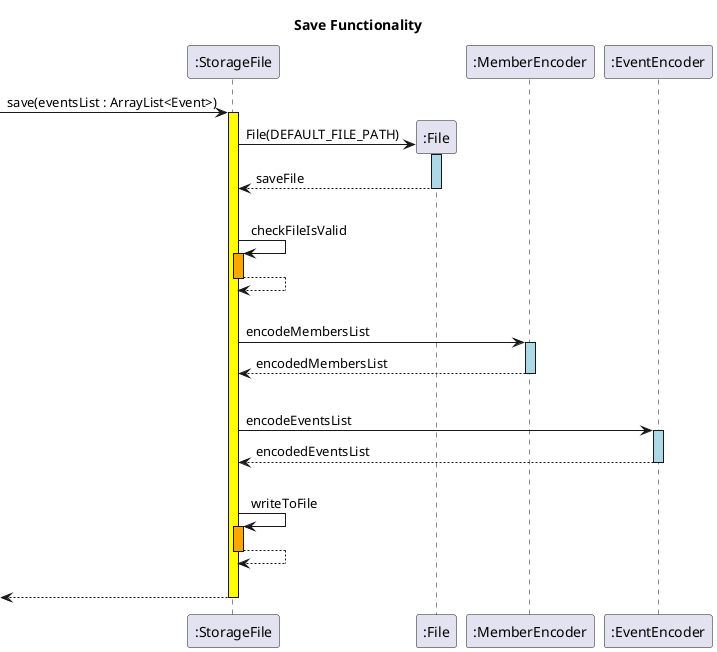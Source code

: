 @startuml
title Save Functionality

-> ":StorageFile": save(eventsList : ArrayList<Event>)
activate ":StorageFile" #yellow

create ":File"
":StorageFile" -> ":File": File(DEFAULT_FILE_PATH)
activate ":File" #lightblue
return saveFile
|||
":StorageFile" -> ":StorageFile": checkFileIsValid
activate ":StorageFile" #orange
return
|||
":StorageFile" -> ":MemberEncoder": encodeMembersList
activate ":MemberEncoder" #lightblue
return encodedMembersList
|||
":StorageFile" -> ":EventEncoder": encodeEventsList
activate ":EventEncoder" #lightblue
return encodedEventsList
|||
":StorageFile" -> ":StorageFile": writeToFile
activate ":StorageFile" #orange
return
|||
return

@enduml